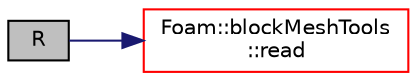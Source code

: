 digraph "R"
{
  bgcolor="transparent";
  edge [fontname="Helvetica",fontsize="10",labelfontname="Helvetica",labelfontsize="10"];
  node [fontname="Helvetica",fontsize="10",shape=record];
  rankdir="LR";
  Node1 [label="R",height=0.2,width=0.4,color="black", fillcolor="grey75", style="filled" fontcolor="black"];
  Node1 -> Node2 [color="midnightblue",fontsize="10",style="solid",fontname="Helvetica"];
  Node2 [label="Foam::blockMeshTools\l::read",height=0.2,width=0.4,color="red",URL="$namespaceFoam_1_1blockMeshTools.html#a1b8232db9dfb934fcfdfcd000cf9832e",tooltip="In-place read with dictionary lookup. "];
}
